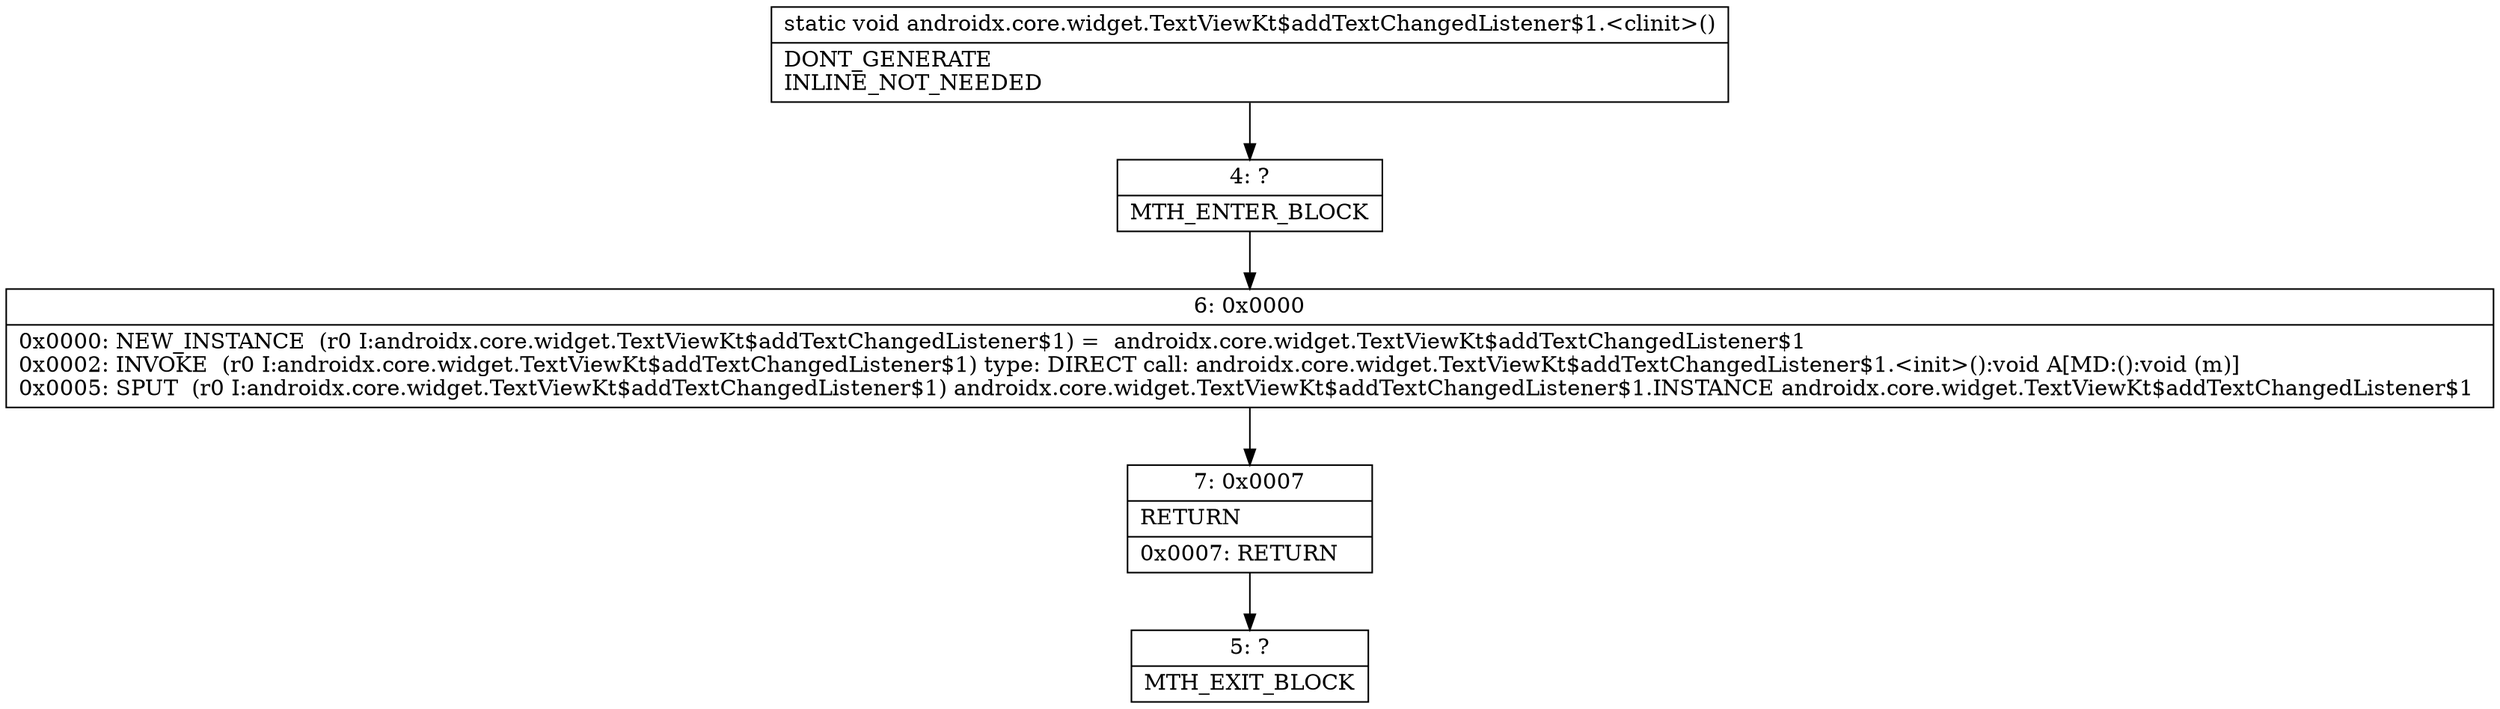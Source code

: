 digraph "CFG forandroidx.core.widget.TextViewKt$addTextChangedListener$1.\<clinit\>()V" {
Node_4 [shape=record,label="{4\:\ ?|MTH_ENTER_BLOCK\l}"];
Node_6 [shape=record,label="{6\:\ 0x0000|0x0000: NEW_INSTANCE  (r0 I:androidx.core.widget.TextViewKt$addTextChangedListener$1) =  androidx.core.widget.TextViewKt$addTextChangedListener$1 \l0x0002: INVOKE  (r0 I:androidx.core.widget.TextViewKt$addTextChangedListener$1) type: DIRECT call: androidx.core.widget.TextViewKt$addTextChangedListener$1.\<init\>():void A[MD:():void (m)]\l0x0005: SPUT  (r0 I:androidx.core.widget.TextViewKt$addTextChangedListener$1) androidx.core.widget.TextViewKt$addTextChangedListener$1.INSTANCE androidx.core.widget.TextViewKt$addTextChangedListener$1 \l}"];
Node_7 [shape=record,label="{7\:\ 0x0007|RETURN\l|0x0007: RETURN   \l}"];
Node_5 [shape=record,label="{5\:\ ?|MTH_EXIT_BLOCK\l}"];
MethodNode[shape=record,label="{static void androidx.core.widget.TextViewKt$addTextChangedListener$1.\<clinit\>()  | DONT_GENERATE\lINLINE_NOT_NEEDED\l}"];
MethodNode -> Node_4;Node_4 -> Node_6;
Node_6 -> Node_7;
Node_7 -> Node_5;
}

